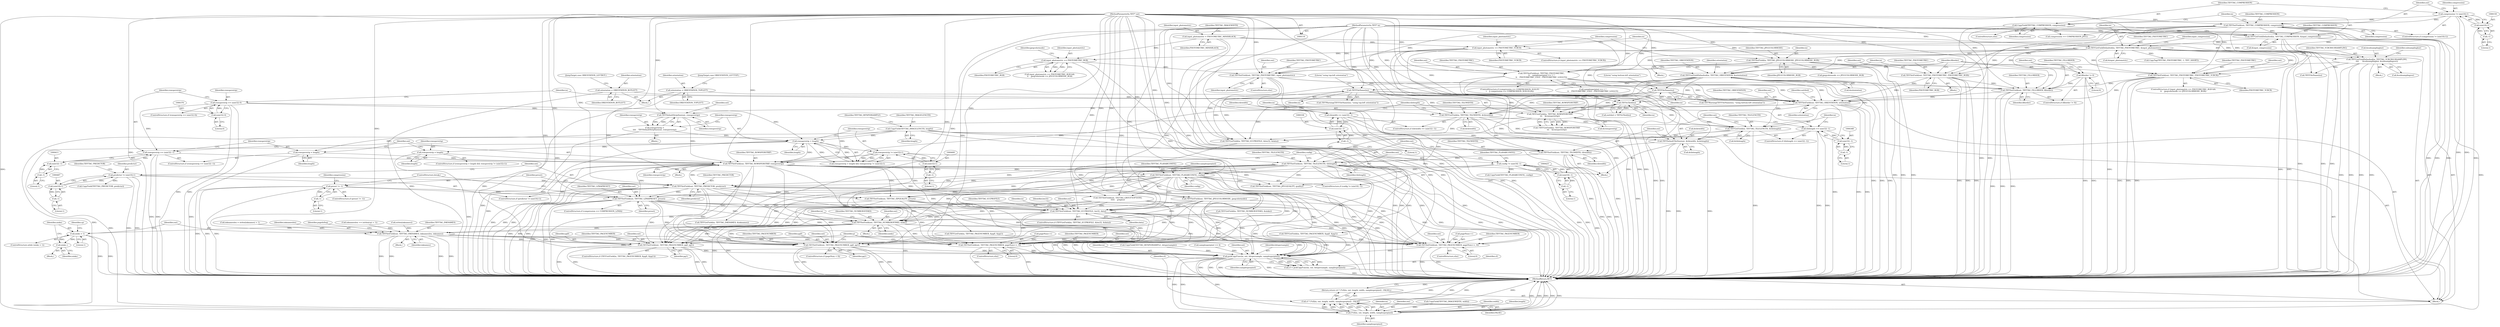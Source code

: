 digraph "0_libtiff_43c0b81a818640429317c80fea1e66771e85024b#diff-c8b4b355f9b5c06d585b23138e1c185f@pointer" {
"1000521" [label="(Call,TIFFSetField(out, TIFFTAG_LZMAPRESET, preset))"];
"1000490" [label="(Call,TIFFSetField(out, TIFFTAG_PREDICTOR, predictor))"];
"1000417" [label="(Call,TIFFSetField(out, TIFFTAG_ROWSPERSTRIP, rowsperstrip))"];
"1000389" [label="(Call,TIFFDefaultStripSize(out, rowsperstrip))"];
"1000316" [label="(Call,TIFFSetField(out, TIFFTAG_ORIENTATION, orientation))"];
"1000224" [label="(Call,TIFFSetField(out, TIFFTAG_PHOTOMETRIC, PHOTOMETRIC_YCBCR))"];
"1000153" [label="(Call,TIFFSetField(out, TIFFTAG_COMPRESSION, compression))"];
"1000118" [label="(MethodParameterIn,TIFF* out)"];
"1000147" [label="(Call,compression != (uint16)-1)"];
"1000149" [label="(Call,(uint16)-1)"];
"1000151" [label="(Call,-1)"];
"1000166" [label="(Call,TIFFGetFieldDefaulted(in, TIFFTAG_PHOTOMETRIC, &input_photometric))"];
"1000161" [label="(Call,TIFFGetFieldDefaulted(in, TIFFTAG_COMPRESSION, &input_compression))"];
"1000117" [label="(MethodParameterIn,TIFF* in)"];
"1000158" [label="(Call,CopyField(TIFFTAG_COMPRESSION, compression))"];
"1000182" [label="(Call,input_photometric == PHOTOMETRIC_YCBCR)"];
"1000127" [label="(Call,input_photometric = PHOTOMETRIC_MINISBLACK)"];
"1000274" [label="(Call,TIFFSetField(out, TIFFTAG_FILLORDER, fillorder))"];
"1000229" [label="(Call,TIFFSetField(out, TIFFTAG_PHOTOMETRIC, input_photometric))"];
"1000218" [label="(Call,input_photometric == PHOTOMETRIC_RGB)"];
"1000242" [label="(Call,TIFFSetField(out, TIFFTAG_PHOTOMETRIC,\n\t\t    samplesperpixel == 1 ?\n\t\t    PHOTOMETRIC_LOGL : PHOTOMETRIC_LOGLUV))"];
"1000261" [label="(Call,TIFFSetField(out, TIFFTAG_PHOTOMETRIC, PHOTOMETRIC_RGB))"];
"1000271" [label="(Call,fillorder != 0)"];
"1000283" [label="(Call,TIFFGetFieldDefaulted(in, TIFFTAG_ORIENTATION, &orientation))"];
"1000188" [label="(Call,TIFFGetFieldDefaulted(in, TIFFTAG_YCBCRSUBSAMPLING,\n\t\t\t\t      &subsamplinghor, &subsamplingver))"];
"1000176" [label="(Call,TIFFSetField(in, TIFFTAG_JPEGCOLORMODE, JPEGCOLORMODE_RGB))"];
"1000297" [label="(Call,orientation = ORIENTATION_BOTLEFT)"];
"1000310" [label="(Call,orientation = ORIENTATION_TOPLEFT)"];
"1000373" [label="(Call,rowsperstrip == (uint32) 0)"];
"1000375" [label="(Call,(uint32) 0)"];
"1000381" [label="(Call,TIFFGetField(in, TIFFTAG_ROWSPERSTRIP,\n\t\t\t    &rowsperstrip))"];
"1000327" [label="(Call,TIFFIsTiled(in))"];
"1000294" [label="(Call,TIFFFileName(in))"];
"1000307" [label="(Call,TIFFFileName(in))"];
"1000397" [label="(Call,rowsperstrip != (uint32)-1)"];
"1000394" [label="(Call,rowsperstrip > length)"];
"1000387" [label="(Call,rowsperstrip =\n\t\t\t\t    TIFFDefaultStripSize(out, rowsperstrip))"];
"1000137" [label="(Call,CopyField(TIFFTAG_IMAGELENGTH, length))"];
"1000399" [label="(Call,(uint32)-1)"];
"1000401" [label="(Call,-1)"];
"1000408" [label="(Call,rowsperstrip == (uint32) -1)"];
"1000410" [label="(Call,(uint32) -1)"];
"1000412" [label="(Call,-1)"];
"1000403" [label="(Call,rowsperstrip = length)"];
"1000414" [label="(Call,rowsperstrip = length)"];
"1000428" [label="(Call,TIFFSetField(out, TIFFTAG_PLANARCONFIG, config))"];
"1000366" [label="(Call,TIFFSetField(out, TIFFTAG_TILELENGTH, tilelength))"];
"1000362" [label="(Call,TIFFSetField(out, TIFFTAG_TILEWIDTH, tilewidth))"];
"1000356" [label="(Call,TIFFDefaultTileSize(out, &tilewidth, &tilelength))"];
"1000339" [label="(Call,TIFFGetField(in, TIFFTAG_TILEWIDTH, &tilewidth))"];
"1000351" [label="(Call,TIFFGetField(in, TIFFTAG_TILELENGTH, &tilelength))"];
"1000333" [label="(Call,tilewidth == (uint32) -1)"];
"1000335" [label="(Call,(uint32) -1)"];
"1000337" [label="(Call,-1)"];
"1000345" [label="(Call,tilelength == (uint32) -1)"];
"1000347" [label="(Call,(uint32) -1)"];
"1000349" [label="(Call,-1)"];
"1000422" [label="(Call,config != (uint16) -1)"];
"1000424" [label="(Call,(uint16) -1)"];
"1000426" [label="(Call,-1)"];
"1000484" [label="(Call,predictor != (uint16)-1)"];
"1000486" [label="(Call,(uint16)-1)"];
"1000488" [label="(Call,-1)"];
"1000499" [label="(Call,preset != -1)"];
"1000501" [label="(Call,-1)"];
"1000589" [label="(Call,TIFFSetField(out, TIFFTAG_ICCPROFILE, len32, data))"];
"1000604" [label="(Call,TIFFSetField(out, TIFFTAG_NUMBEROFINKS, ninks))"];
"1000627" [label="(Call,ninks > 1)"];
"1000644" [label="(Call,ninks--)"];
"1000646" [label="(Call,TIFFSetField(out, TIFFTAG_INKNAMES, inknameslen, inknames))"];
"1000672" [label="(Call,TIFFSetField(out, TIFFTAG_PAGENUMBER, pg0, pg1))"];
"1000735" [label="(Call,pickCopyFunc(in, out, bitspersample, samplesperpixel))"];
"1000733" [label="(Call,cf = pickCopyFunc(in, out, bitspersample, samplesperpixel))"];
"1000743" [label="(Call,(*cf)(in, out, length, width, samplesperpixel))"];
"1000741" [label="(Call,cf ? (*cf)(in, out, length, width, samplesperpixel) : FALSE)"];
"1000740" [label="(Return,return (cf ? (*cf)(in, out, length, width, samplesperpixel) : FALSE);)"];
"1000678" [label="(Call,TIFFSetField(out, TIFFTAG_PAGENUMBER, pageNum++, 0))"];
"1000699" [label="(Call,TIFFSetField(out, TIFFTAG_PAGENUMBER, pg0, pg1))"];
"1000705" [label="(Call,TIFFSetField(out, TIFFTAG_PAGENUMBER, pageNum++, 0))"];
"1000224" [label="(Call,TIFFSetField(out, TIFFTAG_PHOTOMETRIC, PHOTOMETRIC_YCBCR))"];
"1000283" [label="(Call,TIFFGetFieldDefaulted(in, TIFFTAG_ORIENTATION, &orientation))"];
"1000227" [label="(Identifier,PHOTOMETRIC_YCBCR)"];
"1000177" [label="(Identifier,in)"];
"1000629" [label="(Literal,1)"];
"1000438" [label="(Identifier,samplesperpixel)"];
"1000388" [label="(Identifier,rowsperstrip)"];
"1000748" [label="(Identifier,samplesperpixel)"];
"1000226" [label="(Identifier,TIFFTAG_PHOTOMETRIC)"];
"1000275" [label="(Identifier,out)"];
"1000491" [label="(Identifier,out)"];
"1000137" [label="(Call,CopyField(TIFFTAG_IMAGELENGTH, length))"];
"1000523" [label="(Identifier,TIFFTAG_LZMAPRESET)"];
"1000645" [label="(Identifier,ninks)"];
"1000277" [label="(Identifier,fillorder)"];
"1000420" [label="(Identifier,rowsperstrip)"];
"1000507" [label="(Identifier,compression)"];
"1000744" [label="(Identifier,in)"];
"1000118" [label="(MethodParameterIn,TIFF* out)"];
"1000367" [label="(Identifier,out)"];
"1000745" [label="(Identifier,out)"];
"1000416" [label="(Identifier,length)"];
"1000134" [label="(Call,CopyField(TIFFTAG_IMAGEWIDTH, width))"];
"1000492" [label="(Identifier,TIFFTAG_PREDICTOR)"];
"1000264" [label="(Identifier,PHOTOMETRIC_RGB)"];
"1000706" [label="(Identifier,out)"];
"1000166" [label="(Call,TIFFGetFieldDefaulted(in, TIFFTAG_PHOTOMETRIC, &input_photometric))"];
"1000399" [label="(Call,(uint32)-1)"];
"1000386" [label="(Block,)"];
"1000484" [label="(Call,predictor != (uint16)-1)"];
"1000357" [label="(Identifier,out)"];
"1000335" [label="(Call,(uint32) -1)"];
"1000630" [label="(Block,)"];
"1000604" [label="(Call,TIFFSetField(out, TIFFTAG_NUMBEROFINKS, ninks))"];
"1000417" [label="(Call,TIFFSetField(out, TIFFTAG_ROWSPERSTRIP, rowsperstrip))"];
"1000272" [label="(Identifier,fillorder)"];
"1000129" [label="(Identifier,PHOTOMETRIC_MINISBLACK)"];
"1000369" [label="(Identifier,tilelength)"];
"1000738" [label="(Identifier,bitspersample)"];
"1000704" [label="(ControlStructure,else)"];
"1000183" [label="(Identifier,input_photometric)"];
"1000609" [label="(Call,TIFFGetField(in, TIFFTAG_INKNAMES, &inknames))"];
"1000127" [label="(Call,input_photometric = PHOTOMETRIC_MINISBLACK)"];
"1000364" [label="(Identifier,TIFFTAG_TILEWIDTH)"];
"1000739" [label="(Identifier,samplesperpixel)"];
"1000710" [label="(Literal,0)"];
"1000498" [label="(ControlStructure,if (preset != -1))"];
"1000428" [label="(Call,TIFFSetField(out, TIFFTAG_PLANARCONFIG, config))"];
"1000213" [label="(Identifier,compression)"];
"1000375" [label="(Call,(uint32) 0)"];
"1000675" [label="(Identifier,pg0)"];
"1000135" [label="(Identifier,TIFFTAG_IMAGEWIDTH)"];
"1000405" [label="(Identifier,length)"];
"1000332" [label="(ControlStructure,if (tilewidth == (uint32) -1))"];
"1000676" [label="(Identifier,pg1)"];
"1000260" [label="(Block,)"];
"1000139" [label="(Identifier,length)"];
"1000736" [label="(Identifier,in)"];
"1000747" [label="(Identifier,width)"];
"1000371" [label="(Block,)"];
"1000175" [label="(Block,)"];
"1000298" [label="(Identifier,orientation)"];
"1000362" [label="(Call,TIFFSetField(out, TIFFTAG_TILEWIDTH, tilewidth))"];
"1000456" [label="(Call,TIFFSetField(out, TIFFTAG_JPEGCOLORMODE, jpegcolormode))"];
"1000297" [label="(Call,orientation = ORIENTATION_BOTLEFT)"];
"1000312" [label="(Identifier,ORIENTATION_TOPLEFT)"];
"1000325" [label="(Call,outtiled = TIFFIsTiled(in))"];
"1000434" [label="(Identifier,TIFFTAG_PLANARCONFIG)"];
"1000225" [label="(Identifier,out)"];
"1000308" [label="(Identifier,in)"];
"1000188" [label="(Call,TIFFGetFieldDefaulted(in, TIFFTAG_YCBCRSUBSAMPLING,\n\t\t\t\t      &subsamplinghor, &subsamplingver))"];
"1000664" [label="(ControlStructure,if (TIFFGetField(in, TIFFTAG_PAGENUMBER, &pg0, &pg1)))"];
"1000426" [label="(Call,-1)"];
"1000683" [label="(Literal,0)"];
"1000179" [label="(Identifier,JPEGCOLORMODE_RGB)"];
"1000322" [label="(Identifier,outtiled)"];
"1000181" [label="(ControlStructure,if (input_photometric == PHOTOMETRIC_YCBCR))"];
"1000316" [label="(Call,TIFFSetField(out, TIFFTAG_ORIENTATION, orientation))"];
"1000743" [label="(Call,(*cf)(in, out, length, width, samplesperpixel))"];
"1000339" [label="(Call,TIFFGetField(in, TIFFTAG_TILEWIDTH, &tilewidth))"];
"1000270" [label="(ControlStructure,if (fillorder != 0))"];
"1000222" [label="(Identifier,jpegcolormode)"];
"1000185" [label="(Block,)"];
"1000404" [label="(Identifier,rowsperstrip)"];
"1000423" [label="(Identifier,config)"];
"1000628" [label="(Identifier,ninks)"];
"1000700" [label="(Identifier,out)"];
"1000173" [label="(Identifier,input_compression)"];
"1000679" [label="(Identifier,out)"];
"1000299" [label="(Identifier,ORIENTATION_BOTLEFT)"];
"1000734" [label="(Identifier,cf)"];
"1000496" [label="(Identifier,TIFFTAG_PREDICTOR)"];
"1000681" [label="(Call,pageNum++)"];
"1000649" [label="(Identifier,inknameslen)"];
"1000740" [label="(Return,return (cf ? (*cf)(in, out, length, width, samplesperpixel) : FALSE);)"];
"1000678" [label="(Call,TIFFSetField(out, TIFFTAG_PAGENUMBER, pageNum++, 0))"];
"1000366" [label="(Call,TIFFSetField(out, TIFFTAG_TILELENGTH, tilelength))"];
"1000517" [label="(ControlStructure,if (compression == COMPRESSION_LZMA))"];
"1000524" [label="(Identifier,preset)"];
"1000168" [label="(Identifier,TIFFTAG_PHOTOMETRIC)"];
"1000592" [label="(Identifier,len32)"];
"1000433" [label="(Call,CopyField(TIFFTAG_PLANARCONFIG, config))"];
"1000286" [label="(Call,&orientation)"];
"1000152" [label="(Literal,1)"];
"1000424" [label="(Call,(uint16) -1)"];
"1000632" [label="(Identifier,cp)"];
"1000381" [label="(Call,TIFFGetField(in, TIFFTAG_ROWSPERSTRIP,\n\t\t\t    &rowsperstrip))"];
"1000212" [label="(Call,compression == COMPRESSION_JPEG)"];
"1000119" [label="(Block,)"];
"1000230" [label="(Identifier,out)"];
"1000429" [label="(Identifier,out)"];
"1000159" [label="(Identifier,TIFFTAG_COMPRESSION)"];
"1000191" [label="(Call,&subsamplinghor)"];
"1000261" [label="(Call,TIFFSetField(out, TIFFTAG_PHOTOMETRIC, PHOTOMETRIC_RGB))"];
"1000198" [label="(Identifier,subsamplinghor)"];
"1000699" [label="(Call,TIFFSetField(out, TIFFTAG_PAGENUMBER, pg0, pg1))"];
"1000162" [label="(Identifier,in)"];
"1000486" [label="(Call,(uint16)-1)"];
"1000140" [label="(Call,CopyField(TIFFTAG_BITSPERSAMPLE, bitspersample))"];
"1000677" [label="(ControlStructure,else)"];
"1000418" [label="(Identifier,out)"];
"1000327" [label="(Call,TIFFIsTiled(in))"];
"1000217" [label="(Call,input_photometric == PHOTOMETRIC_RGB &&\n\t\t    jpegcolormode == JPEGCOLORMODE_RGB)"];
"1000157" [label="(ControlStructure,else)"];
"1000138" [label="(Identifier,TIFFTAG_IMAGELENGTH)"];
"1000419" [label="(Identifier,TIFFTAG_ROWSPERSTRIP)"];
"1000415" [label="(Identifier,rowsperstrip)"];
"1000410" [label="(Call,(uint32) -1)"];
"1000500" [label="(Identifier,preset)"];
"1000229" [label="(Call,TIFFSetField(out, TIFFTAG_PHOTOMETRIC, input_photometric))"];
"1000392" [label="(ControlStructure,if (rowsperstrip > length && rowsperstrip != (uint32)-1))"];
"1000345" [label="(Call,tilelength == (uint32) -1)"];
"1000341" [label="(Identifier,TIFFTAG_TILEWIDTH)"];
"1000672" [label="(Call,TIFFSetField(out, TIFFTAG_PAGENUMBER, pg0, pg1))"];
"1000117" [label="(MethodParameterIn,TIFF* in)"];
"1000189" [label="(Identifier,in)"];
"1000382" [label="(Identifier,in)"];
"1000384" [label="(Call,&rowsperstrip)"];
"1000387" [label="(Call,rowsperstrip =\n\t\t\t\t    TIFFDefaultStripSize(out, rowsperstrip))"];
"1000741" [label="(Call,cf ? (*cf)(in, out, length, width, samplesperpixel) : FALSE)"];
"1000306" [label="(Call,TIFFWarning(TIFFFileName(in), \"using top-left orientation\"))"];
"1000284" [label="(Identifier,in)"];
"1000242" [label="(Call,TIFFSetField(out, TIFFTAG_PHOTOMETRIC,\n\t\t    samplesperpixel == 1 ?\n\t\t    PHOTOMETRIC_LOGL : PHOTOMETRIC_LOGLUV))"];
"1000245" [label="(Call,samplesperpixel == 1 ?\n\t\t    PHOTOMETRIC_LOGL : PHOTOMETRIC_LOGLUV)"];
"1000352" [label="(Identifier,in)"];
"1000733" [label="(Call,cf = pickCopyFunc(in, out, bitspersample, samplesperpixel))"];
"1000437" [label="(Call,samplesperpixel <= 4)"];
"1000742" [label="(Identifier,cf)"];
"1000148" [label="(Identifier,compression)"];
"1000228" [label="(ControlStructure,else)"];
"1000153" [label="(Call,TIFFSetField(out, TIFFTAG_COMPRESSION, compression))"];
"1000300" [label="(JumpTarget,case ORIENTATION_LEFTBOT:)"];
"1000350" [label="(Literal,1)"];
"1000232" [label="(Identifier,input_photometric)"];
"1000412" [label="(Call,-1)"];
"1000154" [label="(Identifier,out)"];
"1000656" [label="(Identifier,pageInSeq)"];
"1000713" [label="(Identifier,p)"];
"1000396" [label="(Identifier,length)"];
"1000334" [label="(Identifier,tilewidth)"];
"1000216" [label="(ControlStructure,if (input_photometric == PHOTOMETRIC_RGB &&\n\t\t    jpegcolormode == JPEGCOLORMODE_RGB))"];
"1000427" [label="(Literal,1)"];
"1000393" [label="(Call,rowsperstrip > length && rowsperstrip != (uint32)-1)"];
"1000582" [label="(Call,TIFFGetField(in, TIFFTAG_ICCPROFILE, &len32, &data))"];
"1000540" [label="(Call,TIFFSetField(out, TIFFTAG_GROUP3OPTIONS,\n\t\t\t\t\t    g3opts))"];
"1000705" [label="(Call,TIFFSetField(out, TIFFTAG_PAGENUMBER, pageNum++, 0))"];
"1000151" [label="(Call,-1)"];
"1000169" [label="(Call,&input_photometric)"];
"1000263" [label="(Identifier,TIFFTAG_PHOTOMETRIC)"];
"1000493" [label="(Identifier,predictor)"];
"1000737" [label="(Identifier,out)"];
"1000190" [label="(Identifier,TIFFTAG_YCBCRSUBSAMPLING)"];
"1000161" [label="(Call,TIFFGetFieldDefaulted(in, TIFFTAG_COMPRESSION, &input_compression))"];
"1000452" [label="(Call,TIFFSetField(out, TIFFTAG_JPEGQUALITY, quality))"];
"1000409" [label="(Identifier,rowsperstrip)"];
"1000488" [label="(Call,-1)"];
"1000285" [label="(Identifier,TIFFTAG_ORIENTATION)"];
"1000499" [label="(Call,preset != -1)"];
"1000626" [label="(ControlStructure,while (ninks > 1))"];
"1000141" [label="(Identifier,TIFFTAG_BITSPERSAMPLE)"];
"1000627" [label="(Call,ninks > 1)"];
"1000184" [label="(Identifier,PHOTOMETRIC_YCBCR)"];
"1000750" [label="(MethodReturn,RET)"];
"1000525" [label="(ControlStructure,break;)"];
"1000309" [label="(Literal,\"using top-left orientation\")"];
"1000383" [label="(Identifier,TIFFTAG_ROWSPERSTRIP)"];
"1000342" [label="(Call,&tilewidth)"];
"1000155" [label="(Identifier,TIFFTAG_COMPRESSION)"];
"1000485" [label="(Identifier,predictor)"];
"1000380" [label="(Call,!TIFFGetField(in, TIFFTAG_ROWSPERSTRIP,\n\t\t\t    &rowsperstrip))"];
"1000638" [label="(Call,inknameslen += (strlen(cp) + 1))"];
"1000337" [label="(Call,-1)"];
"1000521" [label="(Call,TIFFSetField(out, TIFFTAG_LZMAPRESET, preset))"];
"1000647" [label="(Identifier,out)"];
"1000377" [label="(Literal,0)"];
"1000644" [label="(Call,ninks--)"];
"1000746" [label="(Identifier,length)"];
"1000695" [label="(ControlStructure,if (pageNum < 0))"];
"1000266" [label="(Call,CopyTag(TIFFTAG_PHOTOMETRIC, 1, TIFF_SHORT))"];
"1000344" [label="(ControlStructure,if (tilelength == (uint32) -1))"];
"1000489" [label="(Literal,1)"];
"1000234" [label="(ControlStructure,if (compression == COMPRESSION_SGILOG\n\t    || compression == COMPRESSION_SGILOG24))"];
"1000606" [label="(Identifier,TIFFTAG_NUMBEROFINKS)"];
"1000333" [label="(Call,tilewidth == (uint32) -1)"];
"1000687" [label="(Call,TIFFGetField(in, TIFFTAG_PAGENUMBER, &pg0, &pg1))"];
"1000374" [label="(Identifier,rowsperstrip)"];
"1000318" [label="(Identifier,TIFFTAG_ORIENTATION)"];
"1000244" [label="(Identifier,TIFFTAG_PHOTOMETRIC)"];
"1000176" [label="(Call,TIFFSetField(in, TIFFTAG_JPEGCOLORMODE, JPEGCOLORMODE_RGB))"];
"1000363" [label="(Identifier,out)"];
"1000431" [label="(Identifier,config)"];
"1000407" [label="(ControlStructure,if (rowsperstrip == (uint32) -1))"];
"1000614" [label="(Block,)"];
"1000146" [label="(ControlStructure,if (compression != (uint16)-1))"];
"1000351" [label="(Call,TIFFGetField(in, TIFFTAG_TILELENGTH, &tilelength))"];
"1000290" [label="(Block,)"];
"1000650" [label="(Identifier,inknames)"];
"1000619" [label="(Call,strlen(inknames))"];
"1000490" [label="(Call,TIFFSetField(out, TIFFTAG_PREDICTOR, predictor))"];
"1000522" [label="(Identifier,out)"];
"1000483" [label="(ControlStructure,if (predictor != (uint16)-1))"];
"1000158" [label="(Call,CopyField(TIFFTAG_COMPRESSION, compression))"];
"1000346" [label="(Identifier,tilelength)"];
"1000502" [label="(Literal,1)"];
"1000607" [label="(Identifier,ninks)"];
"1000271" [label="(Call,fillorder != 0)"];
"1000149" [label="(Call,(uint16)-1)"];
"1000163" [label="(Identifier,TIFFTAG_COMPRESSION)"];
"1000349" [label="(Call,-1)"];
"1000293" [label="(Call,TIFFWarning(TIFFFileName(in), \"using bottom-left orientation\"))"];
"1000665" [label="(Call,TIFFGetField(in, TIFFTAG_PAGENUMBER, &pg0, &pg1))"];
"1000365" [label="(Identifier,tilewidth)"];
"1000401" [label="(Call,-1)"];
"1000495" [label="(Call,CopyField(TIFFTAG_PREDICTOR, predictor))"];
"1000394" [label="(Call,rowsperstrip > length)"];
"1000147" [label="(Call,compression != (uint16)-1)"];
"1000193" [label="(Call,&subsamplingver)"];
"1000590" [label="(Identifier,out)"];
"1000591" [label="(Identifier,TIFFTAG_ICCPROFILE)"];
"1000512" [label="(Call,TIFFSetField(out, TIFFTAG_ZIPQUALITY, preset))"];
"1000207" [label="(Call,TIFFFileName(in))"];
"1000276" [label="(Identifier,TIFFTAG_FILLORDER)"];
"1000391" [label="(Identifier,rowsperstrip)"];
"1000262" [label="(Identifier,out)"];
"1000414" [label="(Call,rowsperstrip = length)"];
"1000347" [label="(Call,(uint32) -1)"];
"1000603" [label="(Block,)"];
"1000605" [label="(Identifier,out)"];
"1000294" [label="(Call,TIFFFileName(in))"];
"1000338" [label="(Literal,1)"];
"1000610" [label="(Identifier,in)"];
"1000646" [label="(Call,TIFFSetField(out, TIFFTAG_INKNAMES, inknameslen, inknames))"];
"1000289" [label="(Identifier,orientation)"];
"1000156" [label="(Identifier,compression)"];
"1000598" [label="(Call,TIFFGetField(in, TIFFTAG_NUMBEROFINKS, &ninks))"];
"1000280" [label="(Identifier,TIFFTAG_FILLORDER)"];
"1000128" [label="(Identifier,input_photometric)"];
"1000599" [label="(Identifier,in)"];
"1000703" [label="(Identifier,pg1)"];
"1000372" [label="(ControlStructure,if (rowsperstrip == (uint32) 0))"];
"1000589" [label="(Call,TIFFSetField(out, TIFFTAG_ICCPROFILE, len32, data))"];
"1000220" [label="(Identifier,PHOTOMETRIC_RGB)"];
"1000218" [label="(Call,input_photometric == PHOTOMETRIC_RGB)"];
"1000313" [label="(JumpTarget,case ORIENTATION_LEFTTOP:)"];
"1000389" [label="(Call,TIFFDefaultStripSize(out, rowsperstrip))"];
"1000368" [label="(Identifier,TIFFTAG_TILELENGTH)"];
"1000581" [label="(ControlStructure,if (TIFFGetField(in, TIFFTAG_ICCPROFILE, &len32, &data)))"];
"1000390" [label="(Identifier,out)"];
"1000295" [label="(Identifier,in)"];
"1000296" [label="(Literal,\"using bottom-left orientation\")"];
"1000648" [label="(Identifier,TIFFTAG_INKNAMES)"];
"1000708" [label="(Call,pageNum++)"];
"1000354" [label="(Call,&tilelength)"];
"1000182" [label="(Call,input_photometric == PHOTOMETRIC_YCBCR)"];
"1000164" [label="(Call,&input_compression)"];
"1000219" [label="(Identifier,input_photometric)"];
"1000408" [label="(Call,rowsperstrip == (uint32) -1)"];
"1000707" [label="(Identifier,TIFFTAG_PAGENUMBER)"];
"1000311" [label="(Identifier,orientation)"];
"1000395" [label="(Identifier,rowsperstrip)"];
"1000397" [label="(Call,rowsperstrip != (uint32)-1)"];
"1000178" [label="(Identifier,TIFFTAG_JPEGCOLORMODE)"];
"1000402" [label="(Literal,1)"];
"1000735" [label="(Call,pickCopyFunc(in, out, bitspersample, samplesperpixel))"];
"1000501" [label="(Call,-1)"];
"1000328" [label="(Identifier,in)"];
"1000680" [label="(Identifier,TIFFTAG_PAGENUMBER)"];
"1000674" [label="(Identifier,TIFFTAG_PAGENUMBER)"];
"1000593" [label="(Identifier,data)"];
"1000413" [label="(Literal,1)"];
"1000273" [label="(Literal,0)"];
"1000356" [label="(Call,TIFFDefaultTileSize(out, &tilewidth, &tilelength))"];
"1000358" [label="(Call,&tilewidth)"];
"1000616" [label="(Call,inknameslen = strlen(inknames) + 1)"];
"1000231" [label="(Identifier,TIFFTAG_PHOTOMETRIC)"];
"1000221" [label="(Call,jpegcolormode == JPEGCOLORMODE_RGB)"];
"1000373" [label="(Call,rowsperstrip == (uint32) 0)"];
"1000749" [label="(Identifier,FALSE)"];
"1000319" [label="(Identifier,orientation)"];
"1000331" [label="(Block,)"];
"1000243" [label="(Identifier,out)"];
"1000430" [label="(Identifier,TIFFTAG_PLANARCONFIG)"];
"1000340" [label="(Identifier,in)"];
"1000421" [label="(ControlStructure,if (config != (uint16) -1))"];
"1000701" [label="(Identifier,TIFFTAG_PAGENUMBER)"];
"1000702" [label="(Identifier,pg0)"];
"1000398" [label="(Identifier,rowsperstrip)"];
"1000317" [label="(Identifier,out)"];
"1000422" [label="(Call,config != (uint16) -1)"];
"1000360" [label="(Call,&tilelength)"];
"1000673" [label="(Identifier,out)"];
"1000307" [label="(Call,TIFFFileName(in))"];
"1000160" [label="(Identifier,compression)"];
"1000353" [label="(Identifier,TIFFTAG_TILELENGTH)"];
"1000167" [label="(Identifier,in)"];
"1000403" [label="(Call,rowsperstrip = length)"];
"1000274" [label="(Call,TIFFSetField(out, TIFFTAG_FILLORDER, fillorder))"];
"1000310" [label="(Call,orientation = ORIENTATION_TOPLEFT)"];
"1000521" -> "1000517"  [label="AST: "];
"1000521" -> "1000524"  [label="CFG: "];
"1000522" -> "1000521"  [label="AST: "];
"1000523" -> "1000521"  [label="AST: "];
"1000524" -> "1000521"  [label="AST: "];
"1000525" -> "1000521"  [label="CFG: "];
"1000521" -> "1000750"  [label="DDG: "];
"1000521" -> "1000750"  [label="DDG: "];
"1000521" -> "1000750"  [label="DDG: "];
"1000490" -> "1000521"  [label="DDG: "];
"1000417" -> "1000521"  [label="DDG: "];
"1000428" -> "1000521"  [label="DDG: "];
"1000366" -> "1000521"  [label="DDG: "];
"1000118" -> "1000521"  [label="DDG: "];
"1000499" -> "1000521"  [label="DDG: "];
"1000521" -> "1000589"  [label="DDG: "];
"1000521" -> "1000604"  [label="DDG: "];
"1000521" -> "1000672"  [label="DDG: "];
"1000521" -> "1000678"  [label="DDG: "];
"1000521" -> "1000699"  [label="DDG: "];
"1000521" -> "1000705"  [label="DDG: "];
"1000521" -> "1000735"  [label="DDG: "];
"1000490" -> "1000483"  [label="AST: "];
"1000490" -> "1000493"  [label="CFG: "];
"1000491" -> "1000490"  [label="AST: "];
"1000492" -> "1000490"  [label="AST: "];
"1000493" -> "1000490"  [label="AST: "];
"1000500" -> "1000490"  [label="CFG: "];
"1000490" -> "1000750"  [label="DDG: "];
"1000490" -> "1000750"  [label="DDG: "];
"1000490" -> "1000750"  [label="DDG: "];
"1000417" -> "1000490"  [label="DDG: "];
"1000428" -> "1000490"  [label="DDG: "];
"1000366" -> "1000490"  [label="DDG: "];
"1000118" -> "1000490"  [label="DDG: "];
"1000484" -> "1000490"  [label="DDG: "];
"1000490" -> "1000512"  [label="DDG: "];
"1000490" -> "1000589"  [label="DDG: "];
"1000490" -> "1000604"  [label="DDG: "];
"1000490" -> "1000672"  [label="DDG: "];
"1000490" -> "1000678"  [label="DDG: "];
"1000490" -> "1000699"  [label="DDG: "];
"1000490" -> "1000705"  [label="DDG: "];
"1000490" -> "1000735"  [label="DDG: "];
"1000417" -> "1000371"  [label="AST: "];
"1000417" -> "1000420"  [label="CFG: "];
"1000418" -> "1000417"  [label="AST: "];
"1000419" -> "1000417"  [label="AST: "];
"1000420" -> "1000417"  [label="AST: "];
"1000423" -> "1000417"  [label="CFG: "];
"1000417" -> "1000750"  [label="DDG: "];
"1000417" -> "1000750"  [label="DDG: "];
"1000417" -> "1000750"  [label="DDG: "];
"1000389" -> "1000417"  [label="DDG: "];
"1000316" -> "1000417"  [label="DDG: "];
"1000118" -> "1000417"  [label="DDG: "];
"1000381" -> "1000417"  [label="DDG: "];
"1000397" -> "1000417"  [label="DDG: "];
"1000408" -> "1000417"  [label="DDG: "];
"1000403" -> "1000417"  [label="DDG: "];
"1000414" -> "1000417"  [label="DDG: "];
"1000394" -> "1000417"  [label="DDG: "];
"1000417" -> "1000428"  [label="DDG: "];
"1000417" -> "1000452"  [label="DDG: "];
"1000417" -> "1000512"  [label="DDG: "];
"1000417" -> "1000540"  [label="DDG: "];
"1000417" -> "1000589"  [label="DDG: "];
"1000417" -> "1000604"  [label="DDG: "];
"1000417" -> "1000672"  [label="DDG: "];
"1000417" -> "1000678"  [label="DDG: "];
"1000417" -> "1000699"  [label="DDG: "];
"1000417" -> "1000705"  [label="DDG: "];
"1000417" -> "1000735"  [label="DDG: "];
"1000389" -> "1000387"  [label="AST: "];
"1000389" -> "1000391"  [label="CFG: "];
"1000390" -> "1000389"  [label="AST: "];
"1000391" -> "1000389"  [label="AST: "];
"1000387" -> "1000389"  [label="CFG: "];
"1000389" -> "1000387"  [label="DDG: "];
"1000389" -> "1000387"  [label="DDG: "];
"1000316" -> "1000389"  [label="DDG: "];
"1000118" -> "1000389"  [label="DDG: "];
"1000373" -> "1000389"  [label="DDG: "];
"1000316" -> "1000119"  [label="AST: "];
"1000316" -> "1000319"  [label="CFG: "];
"1000317" -> "1000316"  [label="AST: "];
"1000318" -> "1000316"  [label="AST: "];
"1000319" -> "1000316"  [label="AST: "];
"1000322" -> "1000316"  [label="CFG: "];
"1000316" -> "1000750"  [label="DDG: "];
"1000316" -> "1000750"  [label="DDG: "];
"1000316" -> "1000750"  [label="DDG: "];
"1000224" -> "1000316"  [label="DDG: "];
"1000274" -> "1000316"  [label="DDG: "];
"1000229" -> "1000316"  [label="DDG: "];
"1000242" -> "1000316"  [label="DDG: "];
"1000261" -> "1000316"  [label="DDG: "];
"1000153" -> "1000316"  [label="DDG: "];
"1000118" -> "1000316"  [label="DDG: "];
"1000283" -> "1000316"  [label="DDG: "];
"1000297" -> "1000316"  [label="DDG: "];
"1000310" -> "1000316"  [label="DDG: "];
"1000316" -> "1000356"  [label="DDG: "];
"1000224" -> "1000216"  [label="AST: "];
"1000224" -> "1000227"  [label="CFG: "];
"1000225" -> "1000224"  [label="AST: "];
"1000226" -> "1000224"  [label="AST: "];
"1000227" -> "1000224"  [label="AST: "];
"1000272" -> "1000224"  [label="CFG: "];
"1000224" -> "1000750"  [label="DDG: "];
"1000224" -> "1000750"  [label="DDG: "];
"1000224" -> "1000750"  [label="DDG: "];
"1000153" -> "1000224"  [label="DDG: "];
"1000118" -> "1000224"  [label="DDG: "];
"1000166" -> "1000224"  [label="DDG: "];
"1000182" -> "1000224"  [label="DDG: "];
"1000224" -> "1000274"  [label="DDG: "];
"1000153" -> "1000146"  [label="AST: "];
"1000153" -> "1000156"  [label="CFG: "];
"1000154" -> "1000153"  [label="AST: "];
"1000155" -> "1000153"  [label="AST: "];
"1000156" -> "1000153"  [label="AST: "];
"1000162" -> "1000153"  [label="CFG: "];
"1000153" -> "1000750"  [label="DDG: "];
"1000153" -> "1000750"  [label="DDG: "];
"1000153" -> "1000750"  [label="DDG: "];
"1000118" -> "1000153"  [label="DDG: "];
"1000147" -> "1000153"  [label="DDG: "];
"1000153" -> "1000161"  [label="DDG: "];
"1000153" -> "1000212"  [label="DDG: "];
"1000153" -> "1000229"  [label="DDG: "];
"1000153" -> "1000242"  [label="DDG: "];
"1000153" -> "1000261"  [label="DDG: "];
"1000153" -> "1000274"  [label="DDG: "];
"1000118" -> "1000116"  [label="AST: "];
"1000118" -> "1000750"  [label="DDG: "];
"1000118" -> "1000229"  [label="DDG: "];
"1000118" -> "1000242"  [label="DDG: "];
"1000118" -> "1000261"  [label="DDG: "];
"1000118" -> "1000274"  [label="DDG: "];
"1000118" -> "1000356"  [label="DDG: "];
"1000118" -> "1000362"  [label="DDG: "];
"1000118" -> "1000366"  [label="DDG: "];
"1000118" -> "1000428"  [label="DDG: "];
"1000118" -> "1000452"  [label="DDG: "];
"1000118" -> "1000456"  [label="DDG: "];
"1000118" -> "1000512"  [label="DDG: "];
"1000118" -> "1000540"  [label="DDG: "];
"1000118" -> "1000589"  [label="DDG: "];
"1000118" -> "1000604"  [label="DDG: "];
"1000118" -> "1000646"  [label="DDG: "];
"1000118" -> "1000672"  [label="DDG: "];
"1000118" -> "1000678"  [label="DDG: "];
"1000118" -> "1000699"  [label="DDG: "];
"1000118" -> "1000705"  [label="DDG: "];
"1000118" -> "1000735"  [label="DDG: "];
"1000118" -> "1000743"  [label="DDG: "];
"1000147" -> "1000146"  [label="AST: "];
"1000147" -> "1000149"  [label="CFG: "];
"1000148" -> "1000147"  [label="AST: "];
"1000149" -> "1000147"  [label="AST: "];
"1000154" -> "1000147"  [label="CFG: "];
"1000159" -> "1000147"  [label="CFG: "];
"1000147" -> "1000750"  [label="DDG: "];
"1000147" -> "1000750"  [label="DDG: "];
"1000149" -> "1000147"  [label="DDG: "];
"1000147" -> "1000158"  [label="DDG: "];
"1000149" -> "1000151"  [label="CFG: "];
"1000150" -> "1000149"  [label="AST: "];
"1000151" -> "1000149"  [label="AST: "];
"1000149" -> "1000750"  [label="DDG: "];
"1000151" -> "1000149"  [label="DDG: "];
"1000151" -> "1000152"  [label="CFG: "];
"1000152" -> "1000151"  [label="AST: "];
"1000166" -> "1000119"  [label="AST: "];
"1000166" -> "1000169"  [label="CFG: "];
"1000167" -> "1000166"  [label="AST: "];
"1000168" -> "1000166"  [label="AST: "];
"1000169" -> "1000166"  [label="AST: "];
"1000173" -> "1000166"  [label="CFG: "];
"1000166" -> "1000750"  [label="DDG: "];
"1000166" -> "1000750"  [label="DDG: "];
"1000166" -> "1000750"  [label="DDG: "];
"1000161" -> "1000166"  [label="DDG: "];
"1000117" -> "1000166"  [label="DDG: "];
"1000166" -> "1000176"  [label="DDG: "];
"1000166" -> "1000188"  [label="DDG: "];
"1000166" -> "1000229"  [label="DDG: "];
"1000166" -> "1000242"  [label="DDG: "];
"1000166" -> "1000261"  [label="DDG: "];
"1000166" -> "1000266"  [label="DDG: "];
"1000166" -> "1000283"  [label="DDG: "];
"1000161" -> "1000119"  [label="AST: "];
"1000161" -> "1000164"  [label="CFG: "];
"1000162" -> "1000161"  [label="AST: "];
"1000163" -> "1000161"  [label="AST: "];
"1000164" -> "1000161"  [label="AST: "];
"1000167" -> "1000161"  [label="CFG: "];
"1000161" -> "1000750"  [label="DDG: "];
"1000161" -> "1000750"  [label="DDG: "];
"1000161" -> "1000750"  [label="DDG: "];
"1000117" -> "1000161"  [label="DDG: "];
"1000158" -> "1000161"  [label="DDG: "];
"1000117" -> "1000116"  [label="AST: "];
"1000117" -> "1000750"  [label="DDG: "];
"1000117" -> "1000176"  [label="DDG: "];
"1000117" -> "1000188"  [label="DDG: "];
"1000117" -> "1000207"  [label="DDG: "];
"1000117" -> "1000283"  [label="DDG: "];
"1000117" -> "1000294"  [label="DDG: "];
"1000117" -> "1000307"  [label="DDG: "];
"1000117" -> "1000327"  [label="DDG: "];
"1000117" -> "1000339"  [label="DDG: "];
"1000117" -> "1000351"  [label="DDG: "];
"1000117" -> "1000381"  [label="DDG: "];
"1000117" -> "1000582"  [label="DDG: "];
"1000117" -> "1000598"  [label="DDG: "];
"1000117" -> "1000609"  [label="DDG: "];
"1000117" -> "1000665"  [label="DDG: "];
"1000117" -> "1000687"  [label="DDG: "];
"1000117" -> "1000735"  [label="DDG: "];
"1000117" -> "1000743"  [label="DDG: "];
"1000158" -> "1000157"  [label="AST: "];
"1000158" -> "1000160"  [label="CFG: "];
"1000159" -> "1000158"  [label="AST: "];
"1000160" -> "1000158"  [label="AST: "];
"1000162" -> "1000158"  [label="CFG: "];
"1000158" -> "1000750"  [label="DDG: "];
"1000158" -> "1000750"  [label="DDG: "];
"1000158" -> "1000212"  [label="DDG: "];
"1000182" -> "1000181"  [label="AST: "];
"1000182" -> "1000184"  [label="CFG: "];
"1000183" -> "1000182"  [label="AST: "];
"1000184" -> "1000182"  [label="AST: "];
"1000189" -> "1000182"  [label="CFG: "];
"1000213" -> "1000182"  [label="CFG: "];
"1000182" -> "1000750"  [label="DDG: "];
"1000182" -> "1000750"  [label="DDG: "];
"1000182" -> "1000750"  [label="DDG: "];
"1000127" -> "1000182"  [label="DDG: "];
"1000182" -> "1000218"  [label="DDG: "];
"1000127" -> "1000119"  [label="AST: "];
"1000127" -> "1000129"  [label="CFG: "];
"1000128" -> "1000127"  [label="AST: "];
"1000129" -> "1000127"  [label="AST: "];
"1000135" -> "1000127"  [label="CFG: "];
"1000127" -> "1000750"  [label="DDG: "];
"1000127" -> "1000750"  [label="DDG: "];
"1000127" -> "1000218"  [label="DDG: "];
"1000274" -> "1000270"  [label="AST: "];
"1000274" -> "1000277"  [label="CFG: "];
"1000275" -> "1000274"  [label="AST: "];
"1000276" -> "1000274"  [label="AST: "];
"1000277" -> "1000274"  [label="AST: "];
"1000284" -> "1000274"  [label="CFG: "];
"1000274" -> "1000750"  [label="DDG: "];
"1000274" -> "1000750"  [label="DDG: "];
"1000274" -> "1000750"  [label="DDG: "];
"1000229" -> "1000274"  [label="DDG: "];
"1000242" -> "1000274"  [label="DDG: "];
"1000261" -> "1000274"  [label="DDG: "];
"1000271" -> "1000274"  [label="DDG: "];
"1000229" -> "1000228"  [label="AST: "];
"1000229" -> "1000232"  [label="CFG: "];
"1000230" -> "1000229"  [label="AST: "];
"1000231" -> "1000229"  [label="AST: "];
"1000232" -> "1000229"  [label="AST: "];
"1000272" -> "1000229"  [label="CFG: "];
"1000229" -> "1000750"  [label="DDG: "];
"1000229" -> "1000750"  [label="DDG: "];
"1000229" -> "1000750"  [label="DDG: "];
"1000218" -> "1000229"  [label="DDG: "];
"1000218" -> "1000217"  [label="AST: "];
"1000218" -> "1000220"  [label="CFG: "];
"1000219" -> "1000218"  [label="AST: "];
"1000220" -> "1000218"  [label="AST: "];
"1000222" -> "1000218"  [label="CFG: "];
"1000217" -> "1000218"  [label="CFG: "];
"1000218" -> "1000750"  [label="DDG: "];
"1000218" -> "1000750"  [label="DDG: "];
"1000218" -> "1000217"  [label="DDG: "];
"1000218" -> "1000217"  [label="DDG: "];
"1000242" -> "1000234"  [label="AST: "];
"1000242" -> "1000245"  [label="CFG: "];
"1000243" -> "1000242"  [label="AST: "];
"1000244" -> "1000242"  [label="AST: "];
"1000245" -> "1000242"  [label="AST: "];
"1000272" -> "1000242"  [label="CFG: "];
"1000242" -> "1000750"  [label="DDG: "];
"1000242" -> "1000750"  [label="DDG: "];
"1000242" -> "1000750"  [label="DDG: "];
"1000261" -> "1000260"  [label="AST: "];
"1000261" -> "1000264"  [label="CFG: "];
"1000262" -> "1000261"  [label="AST: "];
"1000263" -> "1000261"  [label="AST: "];
"1000264" -> "1000261"  [label="AST: "];
"1000272" -> "1000261"  [label="CFG: "];
"1000261" -> "1000750"  [label="DDG: "];
"1000261" -> "1000750"  [label="DDG: "];
"1000261" -> "1000750"  [label="DDG: "];
"1000271" -> "1000270"  [label="AST: "];
"1000271" -> "1000273"  [label="CFG: "];
"1000272" -> "1000271"  [label="AST: "];
"1000273" -> "1000271"  [label="AST: "];
"1000275" -> "1000271"  [label="CFG: "];
"1000280" -> "1000271"  [label="CFG: "];
"1000271" -> "1000750"  [label="DDG: "];
"1000271" -> "1000750"  [label="DDG: "];
"1000283" -> "1000119"  [label="AST: "];
"1000283" -> "1000286"  [label="CFG: "];
"1000284" -> "1000283"  [label="AST: "];
"1000285" -> "1000283"  [label="AST: "];
"1000286" -> "1000283"  [label="AST: "];
"1000289" -> "1000283"  [label="CFG: "];
"1000283" -> "1000750"  [label="DDG: "];
"1000283" -> "1000750"  [label="DDG: "];
"1000188" -> "1000283"  [label="DDG: "];
"1000176" -> "1000283"  [label="DDG: "];
"1000283" -> "1000294"  [label="DDG: "];
"1000283" -> "1000307"  [label="DDG: "];
"1000283" -> "1000327"  [label="DDG: "];
"1000283" -> "1000339"  [label="DDG: "];
"1000283" -> "1000351"  [label="DDG: "];
"1000283" -> "1000381"  [label="DDG: "];
"1000283" -> "1000582"  [label="DDG: "];
"1000188" -> "1000185"  [label="AST: "];
"1000188" -> "1000193"  [label="CFG: "];
"1000189" -> "1000188"  [label="AST: "];
"1000190" -> "1000188"  [label="AST: "];
"1000191" -> "1000188"  [label="AST: "];
"1000193" -> "1000188"  [label="AST: "];
"1000198" -> "1000188"  [label="CFG: "];
"1000188" -> "1000750"  [label="DDG: "];
"1000188" -> "1000750"  [label="DDG: "];
"1000188" -> "1000750"  [label="DDG: "];
"1000188" -> "1000750"  [label="DDG: "];
"1000188" -> "1000207"  [label="DDG: "];
"1000176" -> "1000175"  [label="AST: "];
"1000176" -> "1000179"  [label="CFG: "];
"1000177" -> "1000176"  [label="AST: "];
"1000178" -> "1000176"  [label="AST: "];
"1000179" -> "1000176"  [label="AST: "];
"1000213" -> "1000176"  [label="CFG: "];
"1000176" -> "1000750"  [label="DDG: "];
"1000176" -> "1000750"  [label="DDG: "];
"1000176" -> "1000750"  [label="DDG: "];
"1000176" -> "1000221"  [label="DDG: "];
"1000176" -> "1000456"  [label="DDG: "];
"1000297" -> "1000290"  [label="AST: "];
"1000297" -> "1000299"  [label="CFG: "];
"1000298" -> "1000297"  [label="AST: "];
"1000299" -> "1000297"  [label="AST: "];
"1000300" -> "1000297"  [label="CFG: "];
"1000297" -> "1000750"  [label="DDG: "];
"1000310" -> "1000290"  [label="AST: "];
"1000310" -> "1000312"  [label="CFG: "];
"1000311" -> "1000310"  [label="AST: "];
"1000312" -> "1000310"  [label="AST: "];
"1000313" -> "1000310"  [label="CFG: "];
"1000310" -> "1000750"  [label="DDG: "];
"1000373" -> "1000372"  [label="AST: "];
"1000373" -> "1000375"  [label="CFG: "];
"1000374" -> "1000373"  [label="AST: "];
"1000375" -> "1000373"  [label="AST: "];
"1000382" -> "1000373"  [label="CFG: "];
"1000409" -> "1000373"  [label="CFG: "];
"1000373" -> "1000750"  [label="DDG: "];
"1000373" -> "1000750"  [label="DDG: "];
"1000375" -> "1000373"  [label="DDG: "];
"1000373" -> "1000394"  [label="DDG: "];
"1000373" -> "1000408"  [label="DDG: "];
"1000375" -> "1000377"  [label="CFG: "];
"1000376" -> "1000375"  [label="AST: "];
"1000377" -> "1000375"  [label="AST: "];
"1000381" -> "1000380"  [label="AST: "];
"1000381" -> "1000384"  [label="CFG: "];
"1000382" -> "1000381"  [label="AST: "];
"1000383" -> "1000381"  [label="AST: "];
"1000384" -> "1000381"  [label="AST: "];
"1000380" -> "1000381"  [label="CFG: "];
"1000381" -> "1000750"  [label="DDG: "];
"1000381" -> "1000380"  [label="DDG: "];
"1000381" -> "1000380"  [label="DDG: "];
"1000381" -> "1000380"  [label="DDG: "];
"1000327" -> "1000381"  [label="DDG: "];
"1000294" -> "1000381"  [label="DDG: "];
"1000307" -> "1000381"  [label="DDG: "];
"1000381" -> "1000582"  [label="DDG: "];
"1000327" -> "1000325"  [label="AST: "];
"1000327" -> "1000328"  [label="CFG: "];
"1000328" -> "1000327"  [label="AST: "];
"1000325" -> "1000327"  [label="CFG: "];
"1000327" -> "1000325"  [label="DDG: "];
"1000294" -> "1000327"  [label="DDG: "];
"1000307" -> "1000327"  [label="DDG: "];
"1000327" -> "1000339"  [label="DDG: "];
"1000327" -> "1000351"  [label="DDG: "];
"1000327" -> "1000582"  [label="DDG: "];
"1000294" -> "1000293"  [label="AST: "];
"1000294" -> "1000295"  [label="CFG: "];
"1000295" -> "1000294"  [label="AST: "];
"1000296" -> "1000294"  [label="CFG: "];
"1000294" -> "1000293"  [label="DDG: "];
"1000294" -> "1000339"  [label="DDG: "];
"1000294" -> "1000351"  [label="DDG: "];
"1000294" -> "1000582"  [label="DDG: "];
"1000307" -> "1000306"  [label="AST: "];
"1000307" -> "1000308"  [label="CFG: "];
"1000308" -> "1000307"  [label="AST: "];
"1000309" -> "1000307"  [label="CFG: "];
"1000307" -> "1000306"  [label="DDG: "];
"1000307" -> "1000339"  [label="DDG: "];
"1000307" -> "1000351"  [label="DDG: "];
"1000307" -> "1000582"  [label="DDG: "];
"1000397" -> "1000393"  [label="AST: "];
"1000397" -> "1000399"  [label="CFG: "];
"1000398" -> "1000397"  [label="AST: "];
"1000399" -> "1000397"  [label="AST: "];
"1000393" -> "1000397"  [label="CFG: "];
"1000397" -> "1000750"  [label="DDG: "];
"1000397" -> "1000393"  [label="DDG: "];
"1000397" -> "1000393"  [label="DDG: "];
"1000394" -> "1000397"  [label="DDG: "];
"1000399" -> "1000397"  [label="DDG: "];
"1000394" -> "1000393"  [label="AST: "];
"1000394" -> "1000396"  [label="CFG: "];
"1000395" -> "1000394"  [label="AST: "];
"1000396" -> "1000394"  [label="AST: "];
"1000398" -> "1000394"  [label="CFG: "];
"1000393" -> "1000394"  [label="CFG: "];
"1000394" -> "1000750"  [label="DDG: "];
"1000394" -> "1000393"  [label="DDG: "];
"1000394" -> "1000393"  [label="DDG: "];
"1000387" -> "1000394"  [label="DDG: "];
"1000137" -> "1000394"  [label="DDG: "];
"1000394" -> "1000403"  [label="DDG: "];
"1000394" -> "1000743"  [label="DDG: "];
"1000387" -> "1000386"  [label="AST: "];
"1000388" -> "1000387"  [label="AST: "];
"1000395" -> "1000387"  [label="CFG: "];
"1000387" -> "1000750"  [label="DDG: "];
"1000137" -> "1000119"  [label="AST: "];
"1000137" -> "1000139"  [label="CFG: "];
"1000138" -> "1000137"  [label="AST: "];
"1000139" -> "1000137"  [label="AST: "];
"1000141" -> "1000137"  [label="CFG: "];
"1000137" -> "1000750"  [label="DDG: "];
"1000137" -> "1000750"  [label="DDG: "];
"1000137" -> "1000750"  [label="DDG: "];
"1000137" -> "1000414"  [label="DDG: "];
"1000137" -> "1000743"  [label="DDG: "];
"1000399" -> "1000401"  [label="CFG: "];
"1000400" -> "1000399"  [label="AST: "];
"1000401" -> "1000399"  [label="AST: "];
"1000401" -> "1000399"  [label="DDG: "];
"1000401" -> "1000402"  [label="CFG: "];
"1000402" -> "1000401"  [label="AST: "];
"1000408" -> "1000407"  [label="AST: "];
"1000408" -> "1000410"  [label="CFG: "];
"1000409" -> "1000408"  [label="AST: "];
"1000410" -> "1000408"  [label="AST: "];
"1000415" -> "1000408"  [label="CFG: "];
"1000418" -> "1000408"  [label="CFG: "];
"1000408" -> "1000750"  [label="DDG: "];
"1000408" -> "1000750"  [label="DDG: "];
"1000410" -> "1000408"  [label="DDG: "];
"1000410" -> "1000412"  [label="CFG: "];
"1000411" -> "1000410"  [label="AST: "];
"1000412" -> "1000410"  [label="AST: "];
"1000412" -> "1000410"  [label="DDG: "];
"1000412" -> "1000413"  [label="CFG: "];
"1000413" -> "1000412"  [label="AST: "];
"1000403" -> "1000392"  [label="AST: "];
"1000403" -> "1000405"  [label="CFG: "];
"1000404" -> "1000403"  [label="AST: "];
"1000405" -> "1000403"  [label="AST: "];
"1000418" -> "1000403"  [label="CFG: "];
"1000403" -> "1000750"  [label="DDG: "];
"1000414" -> "1000407"  [label="AST: "];
"1000414" -> "1000416"  [label="CFG: "];
"1000415" -> "1000414"  [label="AST: "];
"1000416" -> "1000414"  [label="AST: "];
"1000418" -> "1000414"  [label="CFG: "];
"1000414" -> "1000750"  [label="DDG: "];
"1000428" -> "1000421"  [label="AST: "];
"1000428" -> "1000431"  [label="CFG: "];
"1000429" -> "1000428"  [label="AST: "];
"1000430" -> "1000428"  [label="AST: "];
"1000431" -> "1000428"  [label="AST: "];
"1000438" -> "1000428"  [label="CFG: "];
"1000428" -> "1000750"  [label="DDG: "];
"1000428" -> "1000750"  [label="DDG: "];
"1000428" -> "1000750"  [label="DDG: "];
"1000366" -> "1000428"  [label="DDG: "];
"1000422" -> "1000428"  [label="DDG: "];
"1000428" -> "1000452"  [label="DDG: "];
"1000428" -> "1000512"  [label="DDG: "];
"1000428" -> "1000540"  [label="DDG: "];
"1000428" -> "1000589"  [label="DDG: "];
"1000428" -> "1000604"  [label="DDG: "];
"1000428" -> "1000672"  [label="DDG: "];
"1000428" -> "1000678"  [label="DDG: "];
"1000428" -> "1000699"  [label="DDG: "];
"1000428" -> "1000705"  [label="DDG: "];
"1000428" -> "1000735"  [label="DDG: "];
"1000366" -> "1000331"  [label="AST: "];
"1000366" -> "1000369"  [label="CFG: "];
"1000367" -> "1000366"  [label="AST: "];
"1000368" -> "1000366"  [label="AST: "];
"1000369" -> "1000366"  [label="AST: "];
"1000423" -> "1000366"  [label="CFG: "];
"1000366" -> "1000750"  [label="DDG: "];
"1000366" -> "1000750"  [label="DDG: "];
"1000366" -> "1000750"  [label="DDG: "];
"1000362" -> "1000366"  [label="DDG: "];
"1000351" -> "1000366"  [label="DDG: "];
"1000345" -> "1000366"  [label="DDG: "];
"1000366" -> "1000452"  [label="DDG: "];
"1000366" -> "1000512"  [label="DDG: "];
"1000366" -> "1000540"  [label="DDG: "];
"1000366" -> "1000589"  [label="DDG: "];
"1000366" -> "1000604"  [label="DDG: "];
"1000366" -> "1000672"  [label="DDG: "];
"1000366" -> "1000678"  [label="DDG: "];
"1000366" -> "1000699"  [label="DDG: "];
"1000366" -> "1000705"  [label="DDG: "];
"1000366" -> "1000735"  [label="DDG: "];
"1000362" -> "1000331"  [label="AST: "];
"1000362" -> "1000365"  [label="CFG: "];
"1000363" -> "1000362"  [label="AST: "];
"1000364" -> "1000362"  [label="AST: "];
"1000365" -> "1000362"  [label="AST: "];
"1000367" -> "1000362"  [label="CFG: "];
"1000362" -> "1000750"  [label="DDG: "];
"1000362" -> "1000750"  [label="DDG: "];
"1000362" -> "1000750"  [label="DDG: "];
"1000356" -> "1000362"  [label="DDG: "];
"1000339" -> "1000362"  [label="DDG: "];
"1000333" -> "1000362"  [label="DDG: "];
"1000356" -> "1000331"  [label="AST: "];
"1000356" -> "1000360"  [label="CFG: "];
"1000357" -> "1000356"  [label="AST: "];
"1000358" -> "1000356"  [label="AST: "];
"1000360" -> "1000356"  [label="AST: "];
"1000363" -> "1000356"  [label="CFG: "];
"1000356" -> "1000750"  [label="DDG: "];
"1000356" -> "1000750"  [label="DDG: "];
"1000356" -> "1000750"  [label="DDG: "];
"1000339" -> "1000356"  [label="DDG: "];
"1000351" -> "1000356"  [label="DDG: "];
"1000339" -> "1000332"  [label="AST: "];
"1000339" -> "1000342"  [label="CFG: "];
"1000340" -> "1000339"  [label="AST: "];
"1000341" -> "1000339"  [label="AST: "];
"1000342" -> "1000339"  [label="AST: "];
"1000346" -> "1000339"  [label="CFG: "];
"1000339" -> "1000750"  [label="DDG: "];
"1000339" -> "1000351"  [label="DDG: "];
"1000339" -> "1000582"  [label="DDG: "];
"1000351" -> "1000344"  [label="AST: "];
"1000351" -> "1000354"  [label="CFG: "];
"1000352" -> "1000351"  [label="AST: "];
"1000353" -> "1000351"  [label="AST: "];
"1000354" -> "1000351"  [label="AST: "];
"1000357" -> "1000351"  [label="CFG: "];
"1000351" -> "1000750"  [label="DDG: "];
"1000351" -> "1000582"  [label="DDG: "];
"1000333" -> "1000332"  [label="AST: "];
"1000333" -> "1000335"  [label="CFG: "];
"1000334" -> "1000333"  [label="AST: "];
"1000335" -> "1000333"  [label="AST: "];
"1000340" -> "1000333"  [label="CFG: "];
"1000346" -> "1000333"  [label="CFG: "];
"1000333" -> "1000750"  [label="DDG: "];
"1000335" -> "1000333"  [label="DDG: "];
"1000335" -> "1000337"  [label="CFG: "];
"1000336" -> "1000335"  [label="AST: "];
"1000337" -> "1000335"  [label="AST: "];
"1000337" -> "1000335"  [label="DDG: "];
"1000337" -> "1000338"  [label="CFG: "];
"1000338" -> "1000337"  [label="AST: "];
"1000345" -> "1000344"  [label="AST: "];
"1000345" -> "1000347"  [label="CFG: "];
"1000346" -> "1000345"  [label="AST: "];
"1000347" -> "1000345"  [label="AST: "];
"1000352" -> "1000345"  [label="CFG: "];
"1000357" -> "1000345"  [label="CFG: "];
"1000345" -> "1000750"  [label="DDG: "];
"1000345" -> "1000750"  [label="DDG: "];
"1000347" -> "1000345"  [label="DDG: "];
"1000347" -> "1000349"  [label="CFG: "];
"1000348" -> "1000347"  [label="AST: "];
"1000349" -> "1000347"  [label="AST: "];
"1000349" -> "1000347"  [label="DDG: "];
"1000349" -> "1000350"  [label="CFG: "];
"1000350" -> "1000349"  [label="AST: "];
"1000422" -> "1000421"  [label="AST: "];
"1000422" -> "1000424"  [label="CFG: "];
"1000423" -> "1000422"  [label="AST: "];
"1000424" -> "1000422"  [label="AST: "];
"1000429" -> "1000422"  [label="CFG: "];
"1000434" -> "1000422"  [label="CFG: "];
"1000422" -> "1000750"  [label="DDG: "];
"1000422" -> "1000750"  [label="DDG: "];
"1000424" -> "1000422"  [label="DDG: "];
"1000422" -> "1000433"  [label="DDG: "];
"1000424" -> "1000426"  [label="CFG: "];
"1000425" -> "1000424"  [label="AST: "];
"1000426" -> "1000424"  [label="AST: "];
"1000424" -> "1000750"  [label="DDG: "];
"1000426" -> "1000424"  [label="DDG: "];
"1000426" -> "1000427"  [label="CFG: "];
"1000427" -> "1000426"  [label="AST: "];
"1000484" -> "1000483"  [label="AST: "];
"1000484" -> "1000486"  [label="CFG: "];
"1000485" -> "1000484"  [label="AST: "];
"1000486" -> "1000484"  [label="AST: "];
"1000491" -> "1000484"  [label="CFG: "];
"1000496" -> "1000484"  [label="CFG: "];
"1000484" -> "1000750"  [label="DDG: "];
"1000484" -> "1000750"  [label="DDG: "];
"1000486" -> "1000484"  [label="DDG: "];
"1000484" -> "1000495"  [label="DDG: "];
"1000486" -> "1000488"  [label="CFG: "];
"1000487" -> "1000486"  [label="AST: "];
"1000488" -> "1000486"  [label="AST: "];
"1000488" -> "1000486"  [label="DDG: "];
"1000488" -> "1000489"  [label="CFG: "];
"1000489" -> "1000488"  [label="AST: "];
"1000499" -> "1000498"  [label="AST: "];
"1000499" -> "1000501"  [label="CFG: "];
"1000500" -> "1000499"  [label="AST: "];
"1000501" -> "1000499"  [label="AST: "];
"1000507" -> "1000499"  [label="CFG: "];
"1000525" -> "1000499"  [label="CFG: "];
"1000499" -> "1000750"  [label="DDG: "];
"1000499" -> "1000750"  [label="DDG: "];
"1000499" -> "1000750"  [label="DDG: "];
"1000501" -> "1000499"  [label="DDG: "];
"1000499" -> "1000512"  [label="DDG: "];
"1000501" -> "1000502"  [label="CFG: "];
"1000502" -> "1000501"  [label="AST: "];
"1000589" -> "1000581"  [label="AST: "];
"1000589" -> "1000593"  [label="CFG: "];
"1000590" -> "1000589"  [label="AST: "];
"1000591" -> "1000589"  [label="AST: "];
"1000592" -> "1000589"  [label="AST: "];
"1000593" -> "1000589"  [label="AST: "];
"1000599" -> "1000589"  [label="CFG: "];
"1000589" -> "1000750"  [label="DDG: "];
"1000589" -> "1000750"  [label="DDG: "];
"1000589" -> "1000750"  [label="DDG: "];
"1000589" -> "1000750"  [label="DDG: "];
"1000456" -> "1000589"  [label="DDG: "];
"1000512" -> "1000589"  [label="DDG: "];
"1000540" -> "1000589"  [label="DDG: "];
"1000582" -> "1000589"  [label="DDG: "];
"1000589" -> "1000604"  [label="DDG: "];
"1000589" -> "1000672"  [label="DDG: "];
"1000589" -> "1000678"  [label="DDG: "];
"1000589" -> "1000699"  [label="DDG: "];
"1000589" -> "1000705"  [label="DDG: "];
"1000589" -> "1000735"  [label="DDG: "];
"1000604" -> "1000603"  [label="AST: "];
"1000604" -> "1000607"  [label="CFG: "];
"1000605" -> "1000604"  [label="AST: "];
"1000606" -> "1000604"  [label="AST: "];
"1000607" -> "1000604"  [label="AST: "];
"1000610" -> "1000604"  [label="CFG: "];
"1000604" -> "1000750"  [label="DDG: "];
"1000604" -> "1000750"  [label="DDG: "];
"1000604" -> "1000750"  [label="DDG: "];
"1000456" -> "1000604"  [label="DDG: "];
"1000512" -> "1000604"  [label="DDG: "];
"1000540" -> "1000604"  [label="DDG: "];
"1000598" -> "1000604"  [label="DDG: "];
"1000604" -> "1000627"  [label="DDG: "];
"1000604" -> "1000646"  [label="DDG: "];
"1000604" -> "1000672"  [label="DDG: "];
"1000604" -> "1000678"  [label="DDG: "];
"1000604" -> "1000699"  [label="DDG: "];
"1000604" -> "1000705"  [label="DDG: "];
"1000604" -> "1000735"  [label="DDG: "];
"1000627" -> "1000626"  [label="AST: "];
"1000627" -> "1000629"  [label="CFG: "];
"1000628" -> "1000627"  [label="AST: "];
"1000629" -> "1000627"  [label="AST: "];
"1000632" -> "1000627"  [label="CFG: "];
"1000647" -> "1000627"  [label="CFG: "];
"1000627" -> "1000750"  [label="DDG: "];
"1000627" -> "1000750"  [label="DDG: "];
"1000644" -> "1000627"  [label="DDG: "];
"1000627" -> "1000644"  [label="DDG: "];
"1000644" -> "1000630"  [label="AST: "];
"1000644" -> "1000645"  [label="CFG: "];
"1000645" -> "1000644"  [label="AST: "];
"1000628" -> "1000644"  [label="CFG: "];
"1000646" -> "1000614"  [label="AST: "];
"1000646" -> "1000650"  [label="CFG: "];
"1000647" -> "1000646"  [label="AST: "];
"1000648" -> "1000646"  [label="AST: "];
"1000649" -> "1000646"  [label="AST: "];
"1000650" -> "1000646"  [label="AST: "];
"1000656" -> "1000646"  [label="CFG: "];
"1000646" -> "1000750"  [label="DDG: "];
"1000646" -> "1000750"  [label="DDG: "];
"1000646" -> "1000750"  [label="DDG: "];
"1000646" -> "1000750"  [label="DDG: "];
"1000609" -> "1000646"  [label="DDG: "];
"1000638" -> "1000646"  [label="DDG: "];
"1000616" -> "1000646"  [label="DDG: "];
"1000619" -> "1000646"  [label="DDG: "];
"1000646" -> "1000672"  [label="DDG: "];
"1000646" -> "1000678"  [label="DDG: "];
"1000646" -> "1000699"  [label="DDG: "];
"1000646" -> "1000705"  [label="DDG: "];
"1000646" -> "1000735"  [label="DDG: "];
"1000672" -> "1000664"  [label="AST: "];
"1000672" -> "1000676"  [label="CFG: "];
"1000673" -> "1000672"  [label="AST: "];
"1000674" -> "1000672"  [label="AST: "];
"1000675" -> "1000672"  [label="AST: "];
"1000676" -> "1000672"  [label="AST: "];
"1000713" -> "1000672"  [label="CFG: "];
"1000672" -> "1000750"  [label="DDG: "];
"1000672" -> "1000750"  [label="DDG: "];
"1000672" -> "1000750"  [label="DDG: "];
"1000672" -> "1000750"  [label="DDG: "];
"1000456" -> "1000672"  [label="DDG: "];
"1000512" -> "1000672"  [label="DDG: "];
"1000540" -> "1000672"  [label="DDG: "];
"1000665" -> "1000672"  [label="DDG: "];
"1000672" -> "1000735"  [label="DDG: "];
"1000735" -> "1000733"  [label="AST: "];
"1000735" -> "1000739"  [label="CFG: "];
"1000736" -> "1000735"  [label="AST: "];
"1000737" -> "1000735"  [label="AST: "];
"1000738" -> "1000735"  [label="AST: "];
"1000739" -> "1000735"  [label="AST: "];
"1000733" -> "1000735"  [label="CFG: "];
"1000735" -> "1000750"  [label="DDG: "];
"1000735" -> "1000750"  [label="DDG: "];
"1000735" -> "1000750"  [label="DDG: "];
"1000735" -> "1000750"  [label="DDG: "];
"1000735" -> "1000733"  [label="DDG: "];
"1000735" -> "1000733"  [label="DDG: "];
"1000735" -> "1000733"  [label="DDG: "];
"1000735" -> "1000733"  [label="DDG: "];
"1000598" -> "1000735"  [label="DDG: "];
"1000609" -> "1000735"  [label="DDG: "];
"1000665" -> "1000735"  [label="DDG: "];
"1000687" -> "1000735"  [label="DDG: "];
"1000699" -> "1000735"  [label="DDG: "];
"1000456" -> "1000735"  [label="DDG: "];
"1000678" -> "1000735"  [label="DDG: "];
"1000705" -> "1000735"  [label="DDG: "];
"1000512" -> "1000735"  [label="DDG: "];
"1000540" -> "1000735"  [label="DDG: "];
"1000140" -> "1000735"  [label="DDG: "];
"1000437" -> "1000735"  [label="DDG: "];
"1000735" -> "1000743"  [label="DDG: "];
"1000735" -> "1000743"  [label="DDG: "];
"1000735" -> "1000743"  [label="DDG: "];
"1000733" -> "1000119"  [label="AST: "];
"1000734" -> "1000733"  [label="AST: "];
"1000742" -> "1000733"  [label="CFG: "];
"1000733" -> "1000750"  [label="DDG: "];
"1000743" -> "1000741"  [label="AST: "];
"1000743" -> "1000748"  [label="CFG: "];
"1000744" -> "1000743"  [label="AST: "];
"1000745" -> "1000743"  [label="AST: "];
"1000746" -> "1000743"  [label="AST: "];
"1000747" -> "1000743"  [label="AST: "];
"1000748" -> "1000743"  [label="AST: "];
"1000741" -> "1000743"  [label="CFG: "];
"1000743" -> "1000750"  [label="DDG: "];
"1000743" -> "1000750"  [label="DDG: "];
"1000743" -> "1000750"  [label="DDG: "];
"1000743" -> "1000750"  [label="DDG: "];
"1000743" -> "1000750"  [label="DDG: "];
"1000743" -> "1000741"  [label="DDG: "];
"1000743" -> "1000741"  [label="DDG: "];
"1000743" -> "1000741"  [label="DDG: "];
"1000743" -> "1000741"  [label="DDG: "];
"1000743" -> "1000741"  [label="DDG: "];
"1000134" -> "1000743"  [label="DDG: "];
"1000741" -> "1000740"  [label="AST: "];
"1000741" -> "1000749"  [label="CFG: "];
"1000742" -> "1000741"  [label="AST: "];
"1000749" -> "1000741"  [label="AST: "];
"1000740" -> "1000741"  [label="CFG: "];
"1000741" -> "1000750"  [label="DDG: "];
"1000741" -> "1000750"  [label="DDG: "];
"1000741" -> "1000750"  [label="DDG: "];
"1000741" -> "1000750"  [label="DDG: "];
"1000741" -> "1000740"  [label="DDG: "];
"1000740" -> "1000119"  [label="AST: "];
"1000750" -> "1000740"  [label="CFG: "];
"1000740" -> "1000750"  [label="DDG: "];
"1000678" -> "1000677"  [label="AST: "];
"1000678" -> "1000683"  [label="CFG: "];
"1000679" -> "1000678"  [label="AST: "];
"1000680" -> "1000678"  [label="AST: "];
"1000681" -> "1000678"  [label="AST: "];
"1000683" -> "1000678"  [label="AST: "];
"1000713" -> "1000678"  [label="CFG: "];
"1000678" -> "1000750"  [label="DDG: "];
"1000678" -> "1000750"  [label="DDG: "];
"1000456" -> "1000678"  [label="DDG: "];
"1000512" -> "1000678"  [label="DDG: "];
"1000540" -> "1000678"  [label="DDG: "];
"1000681" -> "1000678"  [label="DDG: "];
"1000699" -> "1000695"  [label="AST: "];
"1000699" -> "1000703"  [label="CFG: "];
"1000700" -> "1000699"  [label="AST: "];
"1000701" -> "1000699"  [label="AST: "];
"1000702" -> "1000699"  [label="AST: "];
"1000703" -> "1000699"  [label="AST: "];
"1000713" -> "1000699"  [label="CFG: "];
"1000699" -> "1000750"  [label="DDG: "];
"1000699" -> "1000750"  [label="DDG: "];
"1000699" -> "1000750"  [label="DDG: "];
"1000699" -> "1000750"  [label="DDG: "];
"1000456" -> "1000699"  [label="DDG: "];
"1000512" -> "1000699"  [label="DDG: "];
"1000540" -> "1000699"  [label="DDG: "];
"1000687" -> "1000699"  [label="DDG: "];
"1000705" -> "1000704"  [label="AST: "];
"1000705" -> "1000710"  [label="CFG: "];
"1000706" -> "1000705"  [label="AST: "];
"1000707" -> "1000705"  [label="AST: "];
"1000708" -> "1000705"  [label="AST: "];
"1000710" -> "1000705"  [label="AST: "];
"1000713" -> "1000705"  [label="CFG: "];
"1000705" -> "1000750"  [label="DDG: "];
"1000705" -> "1000750"  [label="DDG: "];
"1000456" -> "1000705"  [label="DDG: "];
"1000512" -> "1000705"  [label="DDG: "];
"1000540" -> "1000705"  [label="DDG: "];
"1000687" -> "1000705"  [label="DDG: "];
"1000708" -> "1000705"  [label="DDG: "];
}
